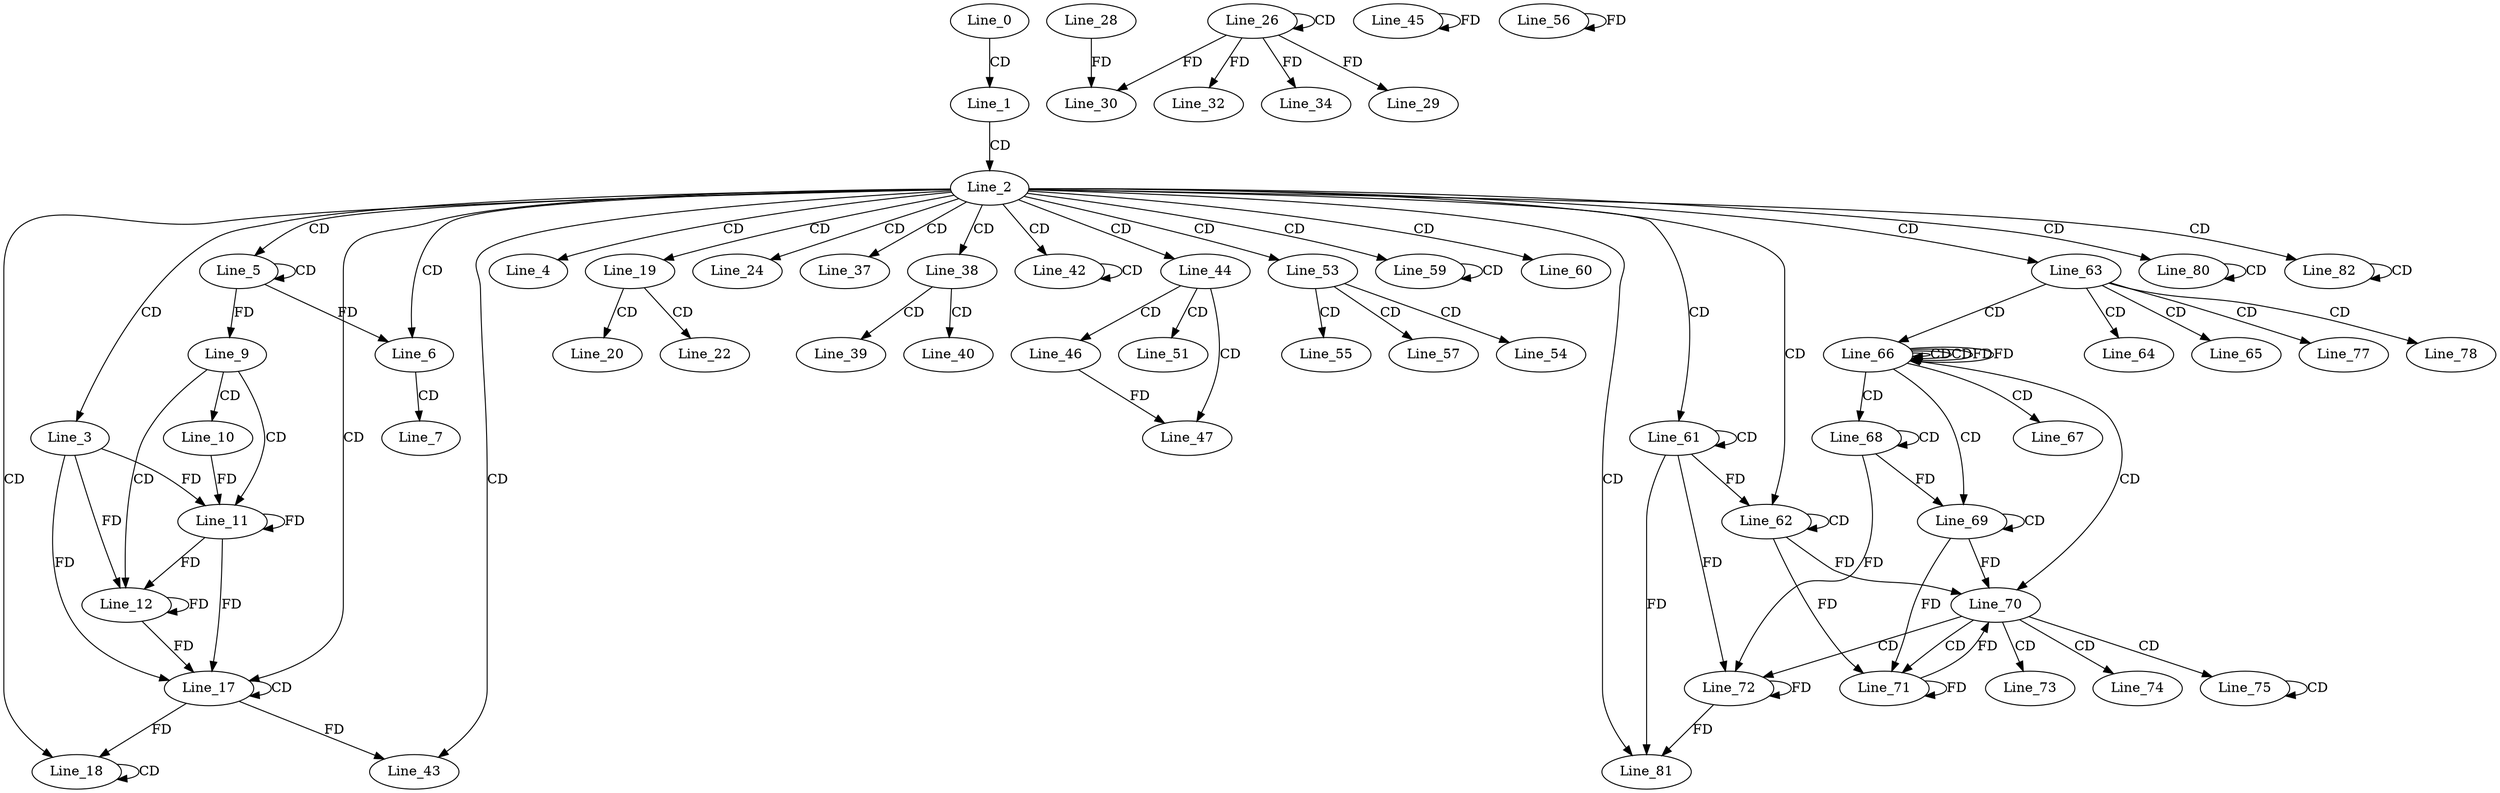 digraph G {
  Line_0;
  Line_1;
  Line_2;
  Line_3;
  Line_4;
  Line_5;
  Line_5;
  Line_6;
  Line_7;
  Line_9;
  Line_9;
  Line_9;
  Line_10;
  Line_11;
  Line_11;
  Line_12;
  Line_17;
  Line_17;
  Line_18;
  Line_18;
  Line_19;
  Line_20;
  Line_22;
  Line_24;
  Line_26;
  Line_26;
  Line_29;
  Line_30;
  Line_28;
  Line_30;
  Line_32;
  Line_34;
  Line_37;
  Line_38;
  Line_39;
  Line_40;
  Line_42;
  Line_42;
  Line_43;
  Line_44;
  Line_45;
  Line_45;
  Line_46;
  Line_47;
  Line_51;
  Line_53;
  Line_54;
  Line_55;
  Line_56;
  Line_56;
  Line_57;
  Line_59;
  Line_59;
  Line_60;
  Line_61;
  Line_61;
  Line_62;
  Line_62;
  Line_63;
  Line_64;
  Line_65;
  Line_66;
  Line_66;
  Line_66;
  Line_67;
  Line_68;
  Line_68;
  Line_69;
  Line_69;
  Line_70;
  Line_71;
  Line_72;
  Line_73;
  Line_74;
  Line_75;
  Line_75;
  Line_77;
  Line_78;
  Line_80;
  Line_80;
  Line_81;
  Line_82;
  Line_82;
  Line_0 -> Line_1 [ label="CD" ];
  Line_1 -> Line_2 [ label="CD" ];
  Line_2 -> Line_3 [ label="CD" ];
  Line_2 -> Line_4 [ label="CD" ];
  Line_2 -> Line_5 [ label="CD" ];
  Line_5 -> Line_5 [ label="CD" ];
  Line_2 -> Line_6 [ label="CD" ];
  Line_5 -> Line_6 [ label="FD" ];
  Line_6 -> Line_7 [ label="CD" ];
  Line_5 -> Line_9 [ label="FD" ];
  Line_9 -> Line_10 [ label="CD" ];
  Line_9 -> Line_11 [ label="CD" ];
  Line_3 -> Line_11 [ label="FD" ];
  Line_11 -> Line_11 [ label="FD" ];
  Line_10 -> Line_11 [ label="FD" ];
  Line_9 -> Line_12 [ label="CD" ];
  Line_3 -> Line_12 [ label="FD" ];
  Line_11 -> Line_12 [ label="FD" ];
  Line_12 -> Line_12 [ label="FD" ];
  Line_2 -> Line_17 [ label="CD" ];
  Line_17 -> Line_17 [ label="CD" ];
  Line_3 -> Line_17 [ label="FD" ];
  Line_11 -> Line_17 [ label="FD" ];
  Line_12 -> Line_17 [ label="FD" ];
  Line_2 -> Line_18 [ label="CD" ];
  Line_17 -> Line_18 [ label="FD" ];
  Line_18 -> Line_18 [ label="CD" ];
  Line_2 -> Line_19 [ label="CD" ];
  Line_19 -> Line_20 [ label="CD" ];
  Line_19 -> Line_22 [ label="CD" ];
  Line_2 -> Line_24 [ label="CD" ];
  Line_26 -> Line_26 [ label="CD" ];
  Line_26 -> Line_29 [ label="FD" ];
  Line_26 -> Line_30 [ label="FD" ];
  Line_28 -> Line_30 [ label="FD" ];
  Line_26 -> Line_32 [ label="FD" ];
  Line_26 -> Line_34 [ label="FD" ];
  Line_2 -> Line_37 [ label="CD" ];
  Line_2 -> Line_38 [ label="CD" ];
  Line_38 -> Line_39 [ label="CD" ];
  Line_38 -> Line_40 [ label="CD" ];
  Line_2 -> Line_42 [ label="CD" ];
  Line_42 -> Line_42 [ label="CD" ];
  Line_2 -> Line_43 [ label="CD" ];
  Line_17 -> Line_43 [ label="FD" ];
  Line_2 -> Line_44 [ label="CD" ];
  Line_45 -> Line_45 [ label="FD" ];
  Line_44 -> Line_46 [ label="CD" ];
  Line_44 -> Line_47 [ label="CD" ];
  Line_46 -> Line_47 [ label="FD" ];
  Line_44 -> Line_51 [ label="CD" ];
  Line_2 -> Line_53 [ label="CD" ];
  Line_53 -> Line_54 [ label="CD" ];
  Line_53 -> Line_55 [ label="CD" ];
  Line_56 -> Line_56 [ label="FD" ];
  Line_53 -> Line_57 [ label="CD" ];
  Line_2 -> Line_59 [ label="CD" ];
  Line_59 -> Line_59 [ label="CD" ];
  Line_2 -> Line_60 [ label="CD" ];
  Line_2 -> Line_61 [ label="CD" ];
  Line_61 -> Line_61 [ label="CD" ];
  Line_2 -> Line_62 [ label="CD" ];
  Line_62 -> Line_62 [ label="CD" ];
  Line_61 -> Line_62 [ label="FD" ];
  Line_2 -> Line_63 [ label="CD" ];
  Line_63 -> Line_64 [ label="CD" ];
  Line_63 -> Line_65 [ label="CD" ];
  Line_63 -> Line_66 [ label="CD" ];
  Line_66 -> Line_66 [ label="CD" ];
  Line_66 -> Line_66 [ label="CD" ];
  Line_66 -> Line_66 [ label="FD" ];
  Line_66 -> Line_67 [ label="CD" ];
  Line_66 -> Line_68 [ label="CD" ];
  Line_68 -> Line_68 [ label="CD" ];
  Line_66 -> Line_69 [ label="CD" ];
  Line_69 -> Line_69 [ label="CD" ];
  Line_68 -> Line_69 [ label="FD" ];
  Line_66 -> Line_70 [ label="CD" ];
  Line_69 -> Line_70 [ label="FD" ];
  Line_62 -> Line_70 [ label="FD" ];
  Line_70 -> Line_71 [ label="CD" ];
  Line_71 -> Line_71 [ label="FD" ];
  Line_62 -> Line_71 [ label="FD" ];
  Line_69 -> Line_71 [ label="FD" ];
  Line_70 -> Line_72 [ label="CD" ];
  Line_72 -> Line_72 [ label="FD" ];
  Line_61 -> Line_72 [ label="FD" ];
  Line_68 -> Line_72 [ label="FD" ];
  Line_70 -> Line_73 [ label="CD" ];
  Line_70 -> Line_74 [ label="CD" ];
  Line_70 -> Line_75 [ label="CD" ];
  Line_75 -> Line_75 [ label="CD" ];
  Line_63 -> Line_77 [ label="CD" ];
  Line_63 -> Line_78 [ label="CD" ];
  Line_2 -> Line_80 [ label="CD" ];
  Line_80 -> Line_80 [ label="CD" ];
  Line_2 -> Line_81 [ label="CD" ];
  Line_72 -> Line_81 [ label="FD" ];
  Line_61 -> Line_81 [ label="FD" ];
  Line_2 -> Line_82 [ label="CD" ];
  Line_82 -> Line_82 [ label="CD" ];
  Line_66 -> Line_66 [ label="FD" ];
  Line_71 -> Line_70 [ label="FD" ];
}
